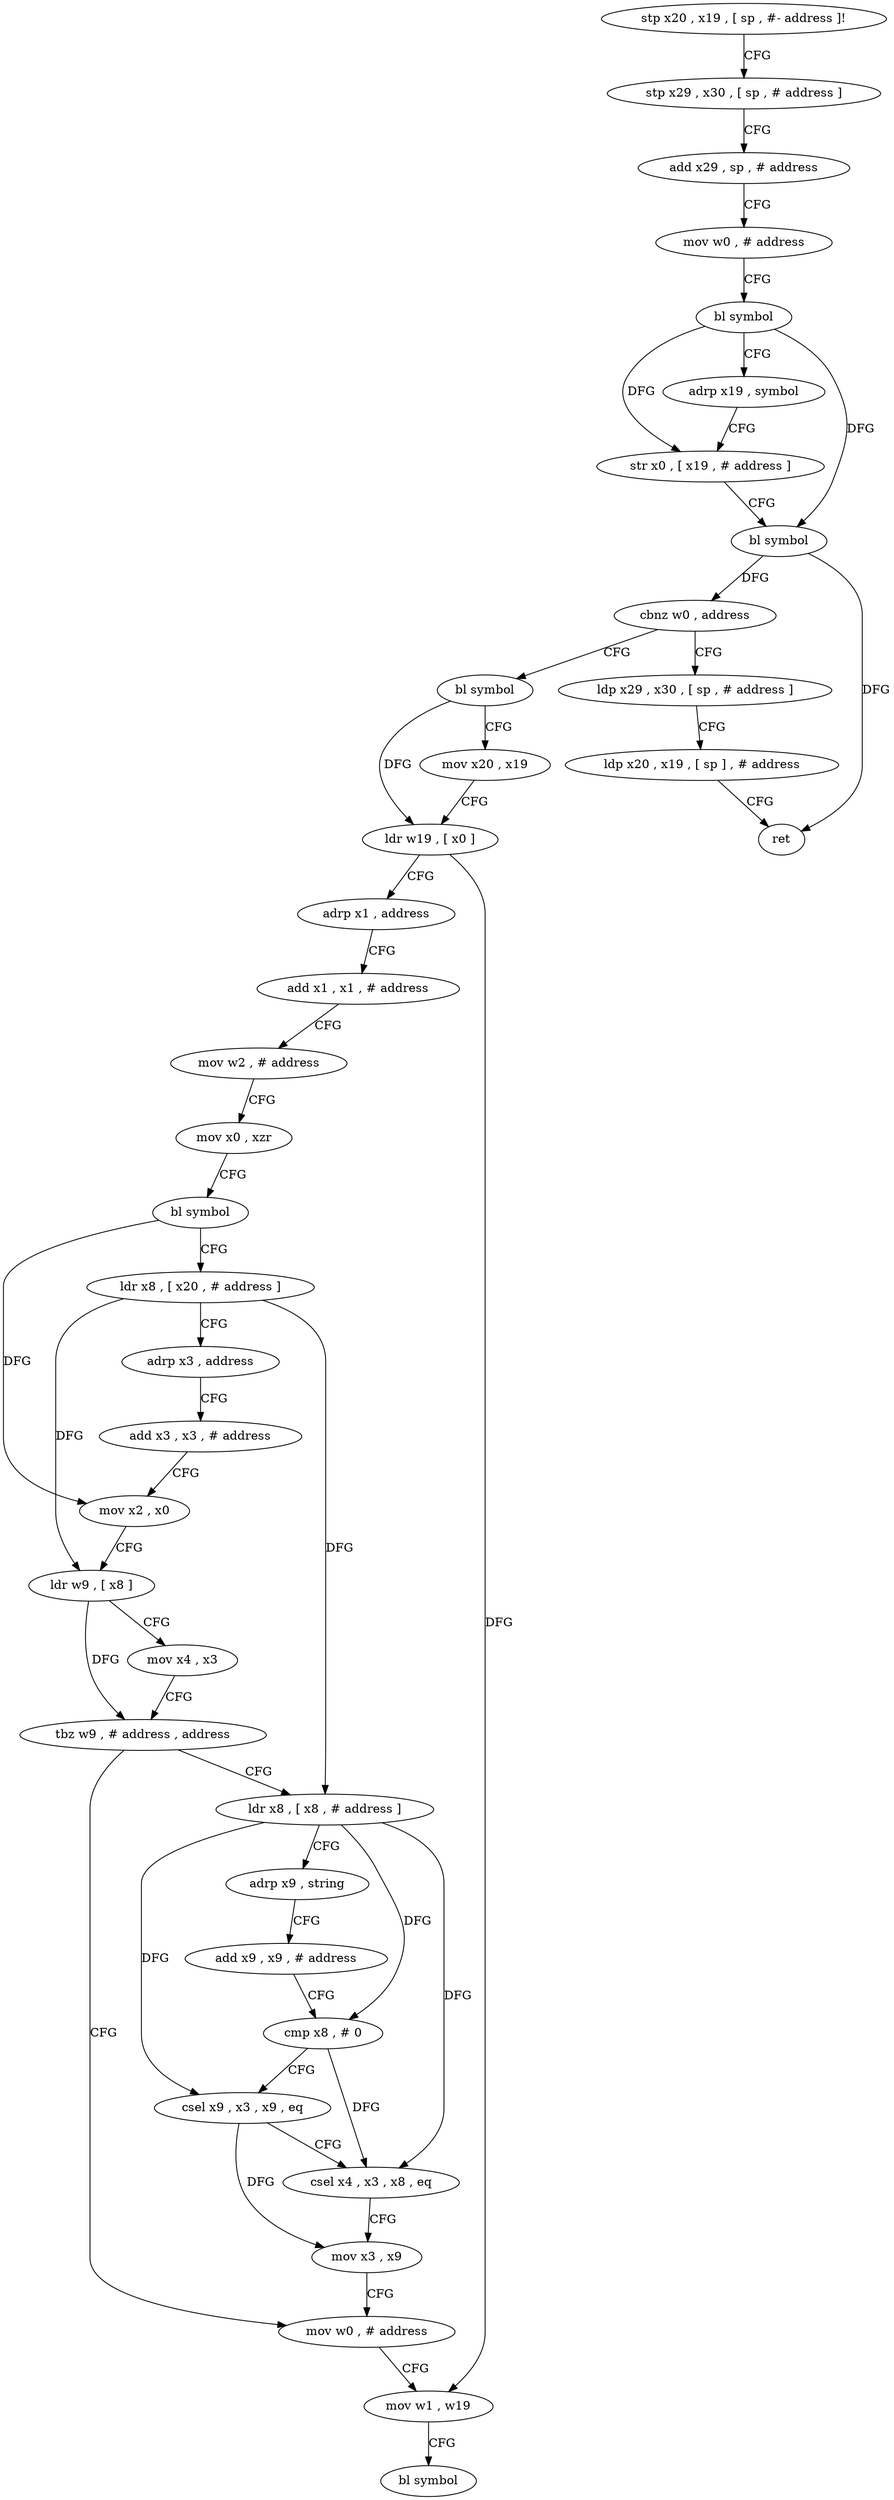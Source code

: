 digraph "func" {
"4231120" [label = "stp x20 , x19 , [ sp , #- address ]!" ]
"4231124" [label = "stp x29 , x30 , [ sp , # address ]" ]
"4231128" [label = "add x29 , sp , # address" ]
"4231132" [label = "mov w0 , # address" ]
"4231136" [label = "bl symbol" ]
"4231140" [label = "adrp x19 , symbol" ]
"4231144" [label = "str x0 , [ x19 , # address ]" ]
"4231148" [label = "bl symbol" ]
"4231152" [label = "cbnz w0 , address" ]
"4231168" [label = "bl symbol" ]
"4231156" [label = "ldp x29 , x30 , [ sp , # address ]" ]
"4231172" [label = "mov x20 , x19" ]
"4231176" [label = "ldr w19 , [ x0 ]" ]
"4231180" [label = "adrp x1 , address" ]
"4231184" [label = "add x1 , x1 , # address" ]
"4231188" [label = "mov w2 , # address" ]
"4231192" [label = "mov x0 , xzr" ]
"4231196" [label = "bl symbol" ]
"4231200" [label = "ldr x8 , [ x20 , # address ]" ]
"4231204" [label = "adrp x3 , address" ]
"4231208" [label = "add x3 , x3 , # address" ]
"4231212" [label = "mov x2 , x0" ]
"4231216" [label = "ldr w9 , [ x8 ]" ]
"4231220" [label = "mov x4 , x3" ]
"4231224" [label = "tbz w9 , # address , address" ]
"4231256" [label = "mov w0 , # address" ]
"4231228" [label = "ldr x8 , [ x8 , # address ]" ]
"4231160" [label = "ldp x20 , x19 , [ sp ] , # address" ]
"4231164" [label = "ret" ]
"4231260" [label = "mov w1 , w19" ]
"4231264" [label = "bl symbol" ]
"4231232" [label = "adrp x9 , string" ]
"4231236" [label = "add x9 , x9 , # address" ]
"4231240" [label = "cmp x8 , # 0" ]
"4231244" [label = "csel x9 , x3 , x9 , eq" ]
"4231248" [label = "csel x4 , x3 , x8 , eq" ]
"4231252" [label = "mov x3 , x9" ]
"4231120" -> "4231124" [ label = "CFG" ]
"4231124" -> "4231128" [ label = "CFG" ]
"4231128" -> "4231132" [ label = "CFG" ]
"4231132" -> "4231136" [ label = "CFG" ]
"4231136" -> "4231140" [ label = "CFG" ]
"4231136" -> "4231144" [ label = "DFG" ]
"4231136" -> "4231148" [ label = "DFG" ]
"4231140" -> "4231144" [ label = "CFG" ]
"4231144" -> "4231148" [ label = "CFG" ]
"4231148" -> "4231152" [ label = "DFG" ]
"4231148" -> "4231164" [ label = "DFG" ]
"4231152" -> "4231168" [ label = "CFG" ]
"4231152" -> "4231156" [ label = "CFG" ]
"4231168" -> "4231172" [ label = "CFG" ]
"4231168" -> "4231176" [ label = "DFG" ]
"4231156" -> "4231160" [ label = "CFG" ]
"4231172" -> "4231176" [ label = "CFG" ]
"4231176" -> "4231180" [ label = "CFG" ]
"4231176" -> "4231260" [ label = "DFG" ]
"4231180" -> "4231184" [ label = "CFG" ]
"4231184" -> "4231188" [ label = "CFG" ]
"4231188" -> "4231192" [ label = "CFG" ]
"4231192" -> "4231196" [ label = "CFG" ]
"4231196" -> "4231200" [ label = "CFG" ]
"4231196" -> "4231212" [ label = "DFG" ]
"4231200" -> "4231204" [ label = "CFG" ]
"4231200" -> "4231216" [ label = "DFG" ]
"4231200" -> "4231228" [ label = "DFG" ]
"4231204" -> "4231208" [ label = "CFG" ]
"4231208" -> "4231212" [ label = "CFG" ]
"4231212" -> "4231216" [ label = "CFG" ]
"4231216" -> "4231220" [ label = "CFG" ]
"4231216" -> "4231224" [ label = "DFG" ]
"4231220" -> "4231224" [ label = "CFG" ]
"4231224" -> "4231256" [ label = "CFG" ]
"4231224" -> "4231228" [ label = "CFG" ]
"4231256" -> "4231260" [ label = "CFG" ]
"4231228" -> "4231232" [ label = "CFG" ]
"4231228" -> "4231240" [ label = "DFG" ]
"4231228" -> "4231244" [ label = "DFG" ]
"4231228" -> "4231248" [ label = "DFG" ]
"4231160" -> "4231164" [ label = "CFG" ]
"4231260" -> "4231264" [ label = "CFG" ]
"4231232" -> "4231236" [ label = "CFG" ]
"4231236" -> "4231240" [ label = "CFG" ]
"4231240" -> "4231244" [ label = "CFG" ]
"4231240" -> "4231248" [ label = "DFG" ]
"4231244" -> "4231248" [ label = "CFG" ]
"4231244" -> "4231252" [ label = "DFG" ]
"4231248" -> "4231252" [ label = "CFG" ]
"4231252" -> "4231256" [ label = "CFG" ]
}
